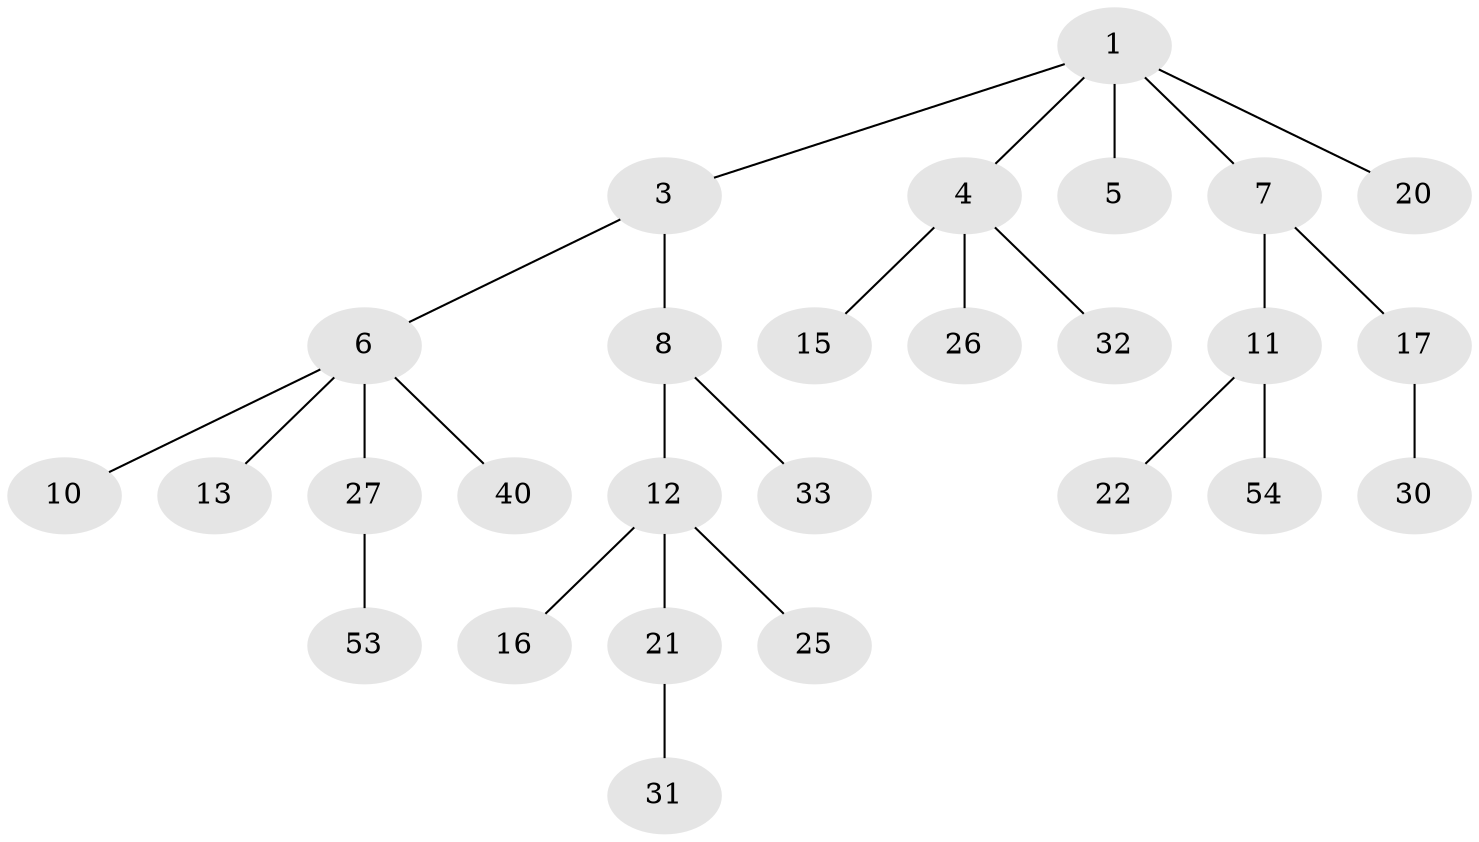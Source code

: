 // original degree distribution, {5: 0.05555555555555555, 2: 0.18518518518518517, 4: 0.037037037037037035, 3: 0.12962962962962962, 6: 0.037037037037037035, 1: 0.5555555555555556}
// Generated by graph-tools (version 1.1) at 2025/15/03/09/25 04:15:21]
// undirected, 27 vertices, 26 edges
graph export_dot {
graph [start="1"]
  node [color=gray90,style=filled];
  1 [super="+2"];
  3 [super="+19"];
  4 [super="+9+34"];
  5 [super="+29+35"];
  6;
  7 [super="+45+39+43"];
  8;
  10;
  11 [super="+18+51+49"];
  12 [super="+38+48+14+24"];
  13;
  15;
  16;
  17 [super="+23"];
  20 [super="+42"];
  21 [super="+36"];
  22;
  25;
  26;
  27 [super="+44+41"];
  30;
  31;
  32;
  33 [super="+37"];
  40;
  53;
  54;
  1 -- 4;
  1 -- 5;
  1 -- 7;
  1 -- 20;
  1 -- 3;
  3 -- 6;
  3 -- 8;
  4 -- 15;
  4 -- 32;
  4 -- 26;
  6 -- 10;
  6 -- 13;
  6 -- 27;
  6 -- 40;
  7 -- 11;
  7 -- 17;
  8 -- 12;
  8 -- 33;
  11 -- 22;
  11 -- 54;
  12 -- 16;
  12 -- 25;
  12 -- 21;
  17 -- 30;
  21 -- 31;
  27 -- 53;
}
